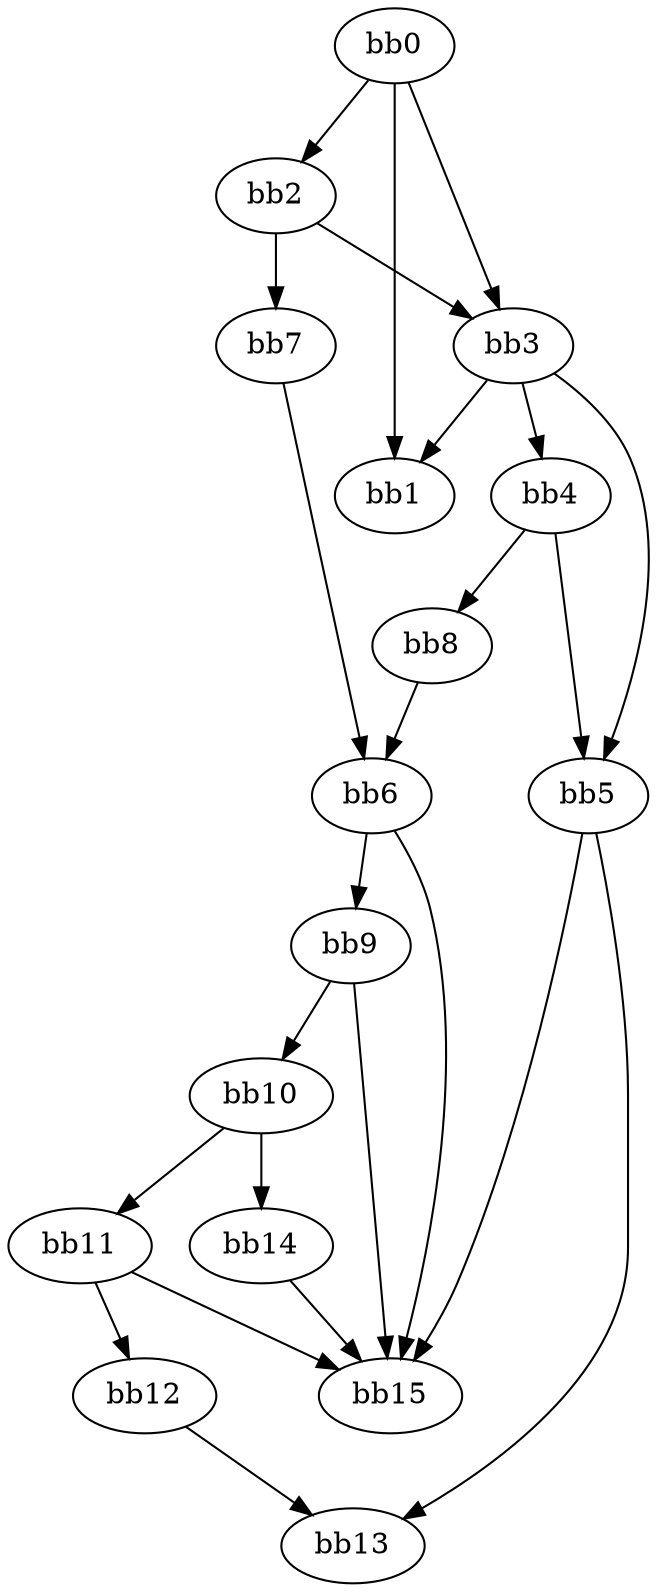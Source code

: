 digraph {
    0 [ label = "bb0\l" ]
    1 [ label = "bb1\l" ]
    2 [ label = "bb2\l" ]
    3 [ label = "bb3\l" ]
    4 [ label = "bb4\l" ]
    5 [ label = "bb5\l" ]
    6 [ label = "bb6\l" ]
    7 [ label = "bb7\l" ]
    8 [ label = "bb8\l" ]
    9 [ label = "bb9\l" ]
    10 [ label = "bb10\l" ]
    11 [ label = "bb11\l" ]
    12 [ label = "bb12\l" ]
    13 [ label = "bb13\l" ]
    14 [ label = "bb14\l" ]
    15 [ label = "bb15\l" ]
    0 -> 1 [ ]
    0 -> 2 [ ]
    0 -> 3 [ ]
    2 -> 3 [ ]
    2 -> 7 [ ]
    3 -> 1 [ ]
    3 -> 4 [ ]
    3 -> 5 [ ]
    4 -> 5 [ ]
    4 -> 8 [ ]
    5 -> 13 [ ]
    5 -> 15 [ ]
    6 -> 9 [ ]
    6 -> 15 [ ]
    7 -> 6 [ ]
    8 -> 6 [ ]
    9 -> 10 [ ]
    9 -> 15 [ ]
    10 -> 11 [ ]
    10 -> 14 [ ]
    11 -> 12 [ ]
    11 -> 15 [ ]
    12 -> 13 [ ]
    14 -> 15 [ ]
}

